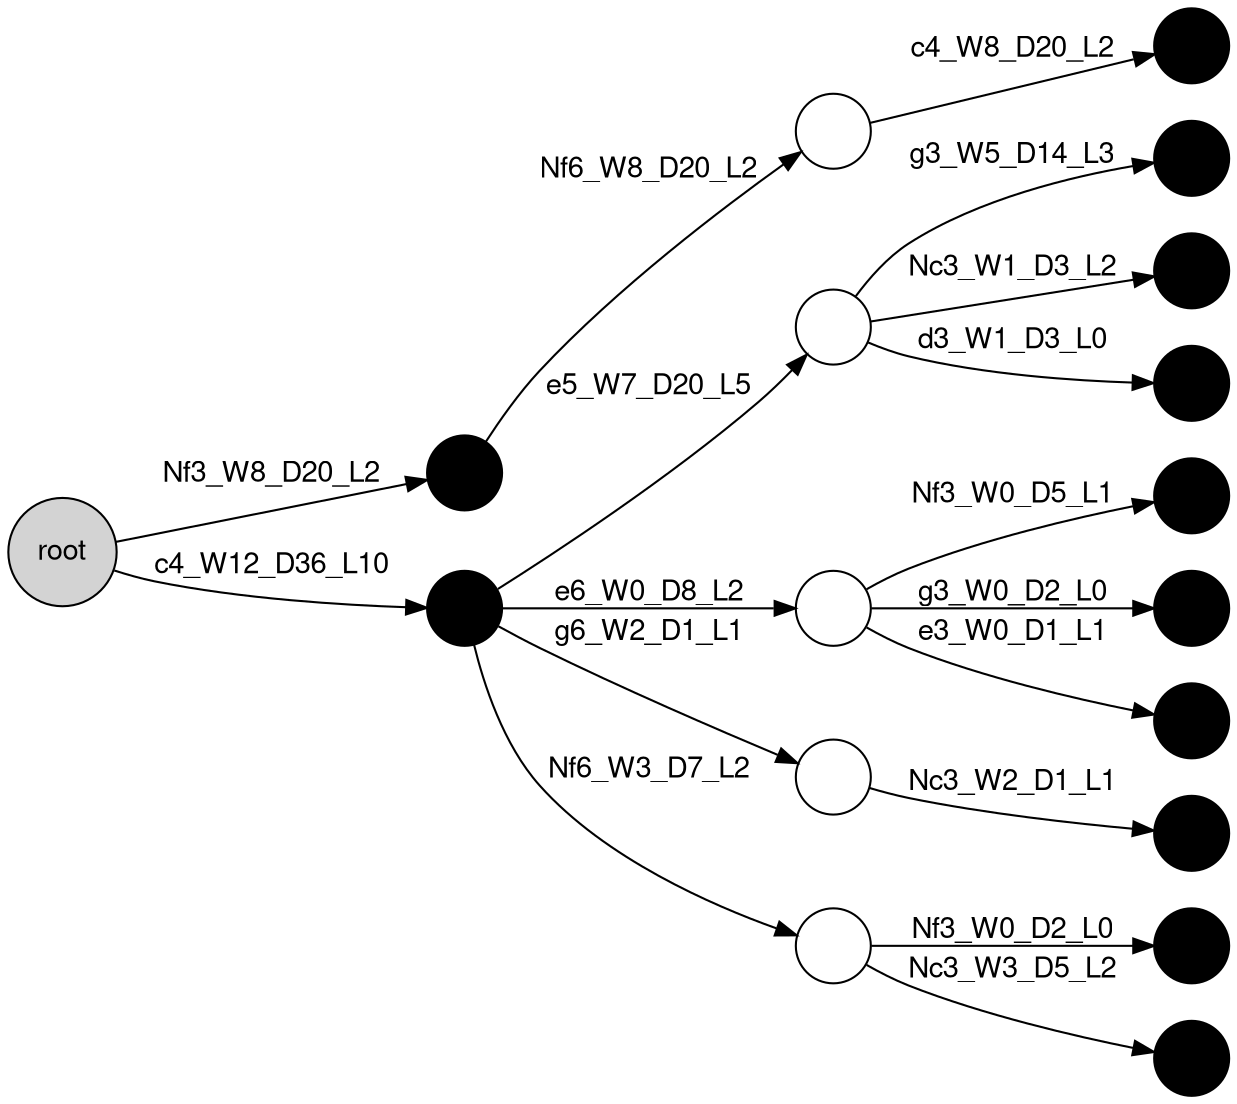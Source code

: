 digraph g {
fontname="Helvetica,Arial,sans-serif"
node [fontname="Helvetica,Arial,sans-serif" filledcolor = "white" label = "" style = "filled" shape = "circle" ]
edge [fontname="Helvetica,Arial,sans-serif"]
graph [fontsize=30 labelloc="t" label="" splines=true overlap=false rankdir = "LR"];
ratio = auto;
"root_W20_D56_L12" [style = "filled" label = "root"];
"Nf3_W8_D20_L2" [style = "filled" fillcolor = "black"];
root_W20_D56_L12 -> Nf3_W8_D20_L2 [label = "Nf3_W8_D20_L2"];
"c4_W12_D36_L10" [style = "filled" fillcolor = "black"];
root_W20_D56_L12 -> c4_W12_D36_L10 [label = "c4_W12_D36_L10"];
"Nf6_W8_D20_L2" [style = "filled" fillcolor = "white"];
Nf3_W8_D20_L2 -> Nf6_W8_D20_L2 [label = "Nf6_W8_D20_L2"];
"e5_W7_D20_L5" [style = "filled" fillcolor = "white"];
c4_W12_D36_L10 -> e5_W7_D20_L5 [label = "e5_W7_D20_L5"];
"e6_W0_D8_L2" [style = "filled" fillcolor = "white"];
c4_W12_D36_L10 -> e6_W0_D8_L2 [label = "e6_W0_D8_L2"];
"g6_W2_D1_L1" [style = "filled" fillcolor = "white"];
c4_W12_D36_L10 -> g6_W2_D1_L1 [label = "g6_W2_D1_L1"];
"Nf6_W3_D7_L2" [style = "filled" fillcolor = "white"];
c4_W12_D36_L10 -> Nf6_W3_D7_L2 [label = "Nf6_W3_D7_L2"];
"c4_W8_D20_L2" [style = "filled" fillcolor = "black"];
Nf6_W8_D20_L2 -> c4_W8_D20_L2 [label = "c4_W8_D20_L2"];
"g3_W5_D14_L3" [style = "filled" fillcolor = "black"];
e5_W7_D20_L5 -> g3_W5_D14_L3 [label = "g3_W5_D14_L3"];
"Nc3_W1_D3_L2" [style = "filled" fillcolor = "black"];
e5_W7_D20_L5 -> Nc3_W1_D3_L2 [label = "Nc3_W1_D3_L2"];
"d3_W1_D3_L0" [style = "filled" fillcolor = "black"];
e5_W7_D20_L5 -> d3_W1_D3_L0 [label = "d3_W1_D3_L0"];
"Nf3_W0_D5_L1" [style = "filled" fillcolor = "black"];
e6_W0_D8_L2 -> Nf3_W0_D5_L1 [label = "Nf3_W0_D5_L1"];
"g3_W0_D2_L0" [style = "filled" fillcolor = "black"];
e6_W0_D8_L2 -> g3_W0_D2_L0 [label = "g3_W0_D2_L0"];
"e3_W0_D1_L1" [style = "filled" fillcolor = "black"];
e6_W0_D8_L2 -> e3_W0_D1_L1 [label = "e3_W0_D1_L1"];
"Nc3_W2_D1_L1" [style = "filled" fillcolor = "black"];
g6_W2_D1_L1 -> Nc3_W2_D1_L1 [label = "Nc3_W2_D1_L1"];
"Nf3_W0_D2_L0" [style = "filled" fillcolor = "black"];
Nf6_W3_D7_L2 -> Nf3_W0_D2_L0 [label = "Nf3_W0_D2_L0"];
"Nc3_W3_D5_L2" [style = "filled" fillcolor = "black"];
Nf6_W3_D7_L2 -> Nc3_W3_D5_L2 [label = "Nc3_W3_D5_L2"];

}